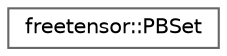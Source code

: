 digraph "Graphical Class Hierarchy"
{
 // LATEX_PDF_SIZE
  bgcolor="transparent";
  edge [fontname=Helvetica,fontsize=10,labelfontname=Helvetica,labelfontsize=10];
  node [fontname=Helvetica,fontsize=10,shape=box,height=0.2,width=0.4];
  rankdir="LR";
  Node0 [label="freetensor::PBSet",height=0.2,width=0.4,color="grey40", fillcolor="white", style="filled",URL="$classfreetensor_1_1PBSet.html",tooltip=" "];
}
